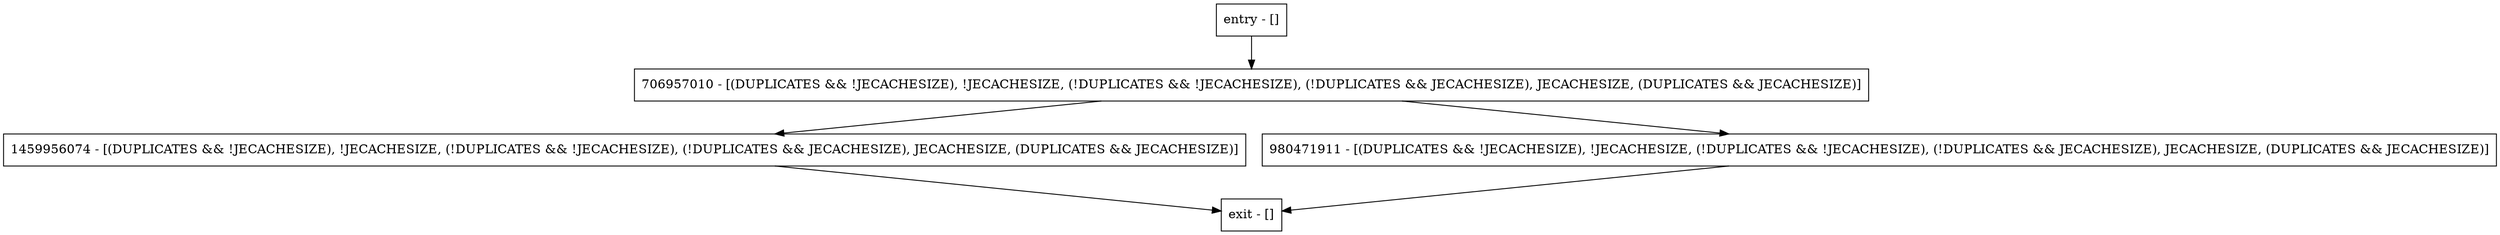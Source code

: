 digraph assertState {
node [shape=record];
entry [label="entry - []"];
exit [label="exit - []"];
706957010 [label="706957010 - [(DUPLICATES && !JECACHESIZE), !JECACHESIZE, (!DUPLICATES && !JECACHESIZE), (!DUPLICATES && JECACHESIZE), JECACHESIZE, (DUPLICATES && JECACHESIZE)]"];
1459956074 [label="1459956074 - [(DUPLICATES && !JECACHESIZE), !JECACHESIZE, (!DUPLICATES && !JECACHESIZE), (!DUPLICATES && JECACHESIZE), JECACHESIZE, (DUPLICATES && JECACHESIZE)]"];
980471911 [label="980471911 - [(DUPLICATES && !JECACHESIZE), !JECACHESIZE, (!DUPLICATES && !JECACHESIZE), (!DUPLICATES && JECACHESIZE), JECACHESIZE, (DUPLICATES && JECACHESIZE)]"];
entry;
exit;
entry -> 706957010;
706957010 -> 1459956074;
706957010 -> 980471911;
1459956074 -> exit;
980471911 -> exit;
}
